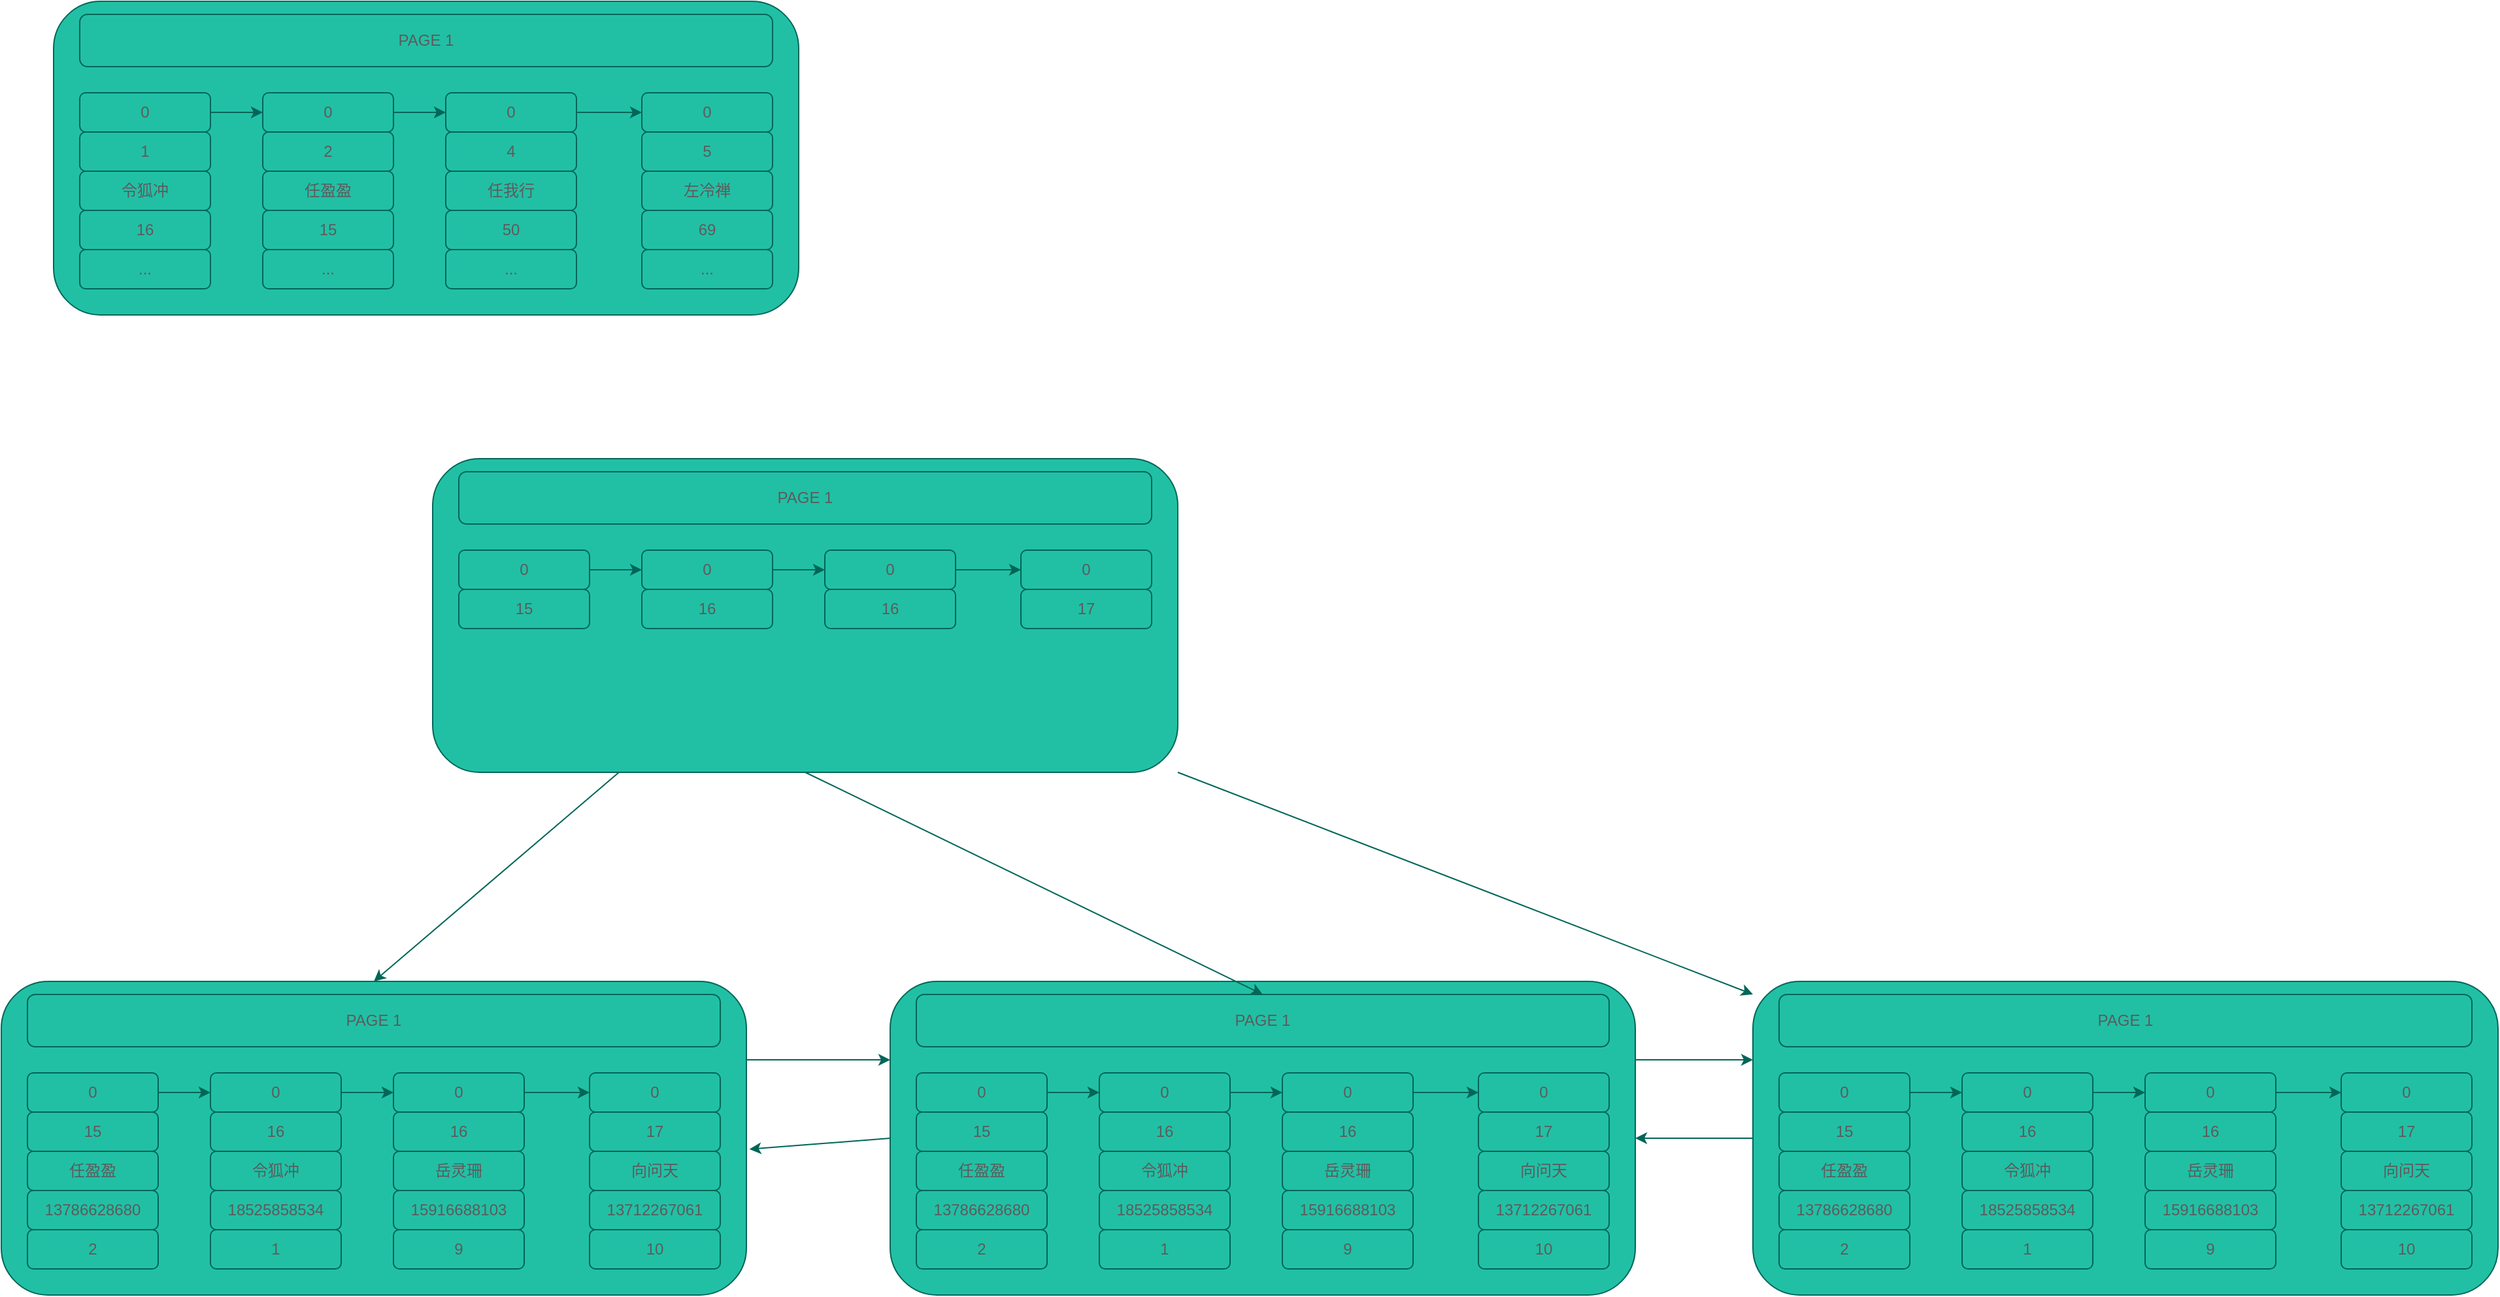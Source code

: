 <mxfile version="17.2.5" type="github">
  <diagram id="bCk3VSjHGXYge5IZA2PI" name="Page-1">
    <mxGraphModel dx="1887" dy="-1429" grid="1" gridSize="10" guides="1" tooltips="1" connect="1" arrows="1" fold="1" page="1" pageScale="1" pageWidth="827" pageHeight="1169" math="0" shadow="0">
      <root>
        <mxCell id="0" />
        <mxCell id="1" parent="0" />
        <mxCell id="YxF6WoEmrUpVOarDnOtX-494" value="" style="rounded=1;whiteSpace=wrap;html=1;fillColor=#21C0A5;strokeColor=#006658;fontColor=#5C5C5C;" vertex="1" parent="1">
          <mxGeometry x="260" y="2380" width="570" height="240" as="geometry" />
        </mxCell>
        <mxCell id="YxF6WoEmrUpVOarDnOtX-495" style="edgeStyle=none;rounded=0;orthogonalLoop=1;jettySize=auto;html=1;exitX=1;exitY=0.5;exitDx=0;exitDy=0;entryX=0;entryY=0.5;entryDx=0;entryDy=0;strokeColor=#006658;fontColor=#5C5C5C;" edge="1" parent="1" source="YxF6WoEmrUpVOarDnOtX-496" target="YxF6WoEmrUpVOarDnOtX-502">
          <mxGeometry relative="1" as="geometry" />
        </mxCell>
        <mxCell id="YxF6WoEmrUpVOarDnOtX-496" value="0" style="rounded=1;whiteSpace=wrap;html=1;fillColor=#21C0A5;strokeColor=#006658;fontColor=#5C5C5C;" vertex="1" parent="1">
          <mxGeometry x="280" y="2450" width="100" height="30" as="geometry" />
        </mxCell>
        <mxCell id="YxF6WoEmrUpVOarDnOtX-497" value="1" style="rounded=1;whiteSpace=wrap;html=1;fillColor=#21C0A5;strokeColor=#006658;fontColor=#5C5C5C;" vertex="1" parent="1">
          <mxGeometry x="280" y="2480" width="100" height="30" as="geometry" />
        </mxCell>
        <mxCell id="YxF6WoEmrUpVOarDnOtX-498" value="令狐冲" style="rounded=1;whiteSpace=wrap;html=1;fillColor=#21C0A5;strokeColor=#006658;fontColor=#5C5C5C;" vertex="1" parent="1">
          <mxGeometry x="280" y="2510" width="100" height="30" as="geometry" />
        </mxCell>
        <mxCell id="YxF6WoEmrUpVOarDnOtX-499" value="16" style="rounded=1;whiteSpace=wrap;html=1;fillColor=#21C0A5;strokeColor=#006658;fontColor=#5C5C5C;" vertex="1" parent="1">
          <mxGeometry x="280" y="2540" width="100" height="30" as="geometry" />
        </mxCell>
        <mxCell id="YxF6WoEmrUpVOarDnOtX-500" value="..." style="rounded=1;whiteSpace=wrap;html=1;fillColor=#21C0A5;strokeColor=#006658;fontColor=#5C5C5C;" vertex="1" parent="1">
          <mxGeometry x="280" y="2570" width="100" height="30" as="geometry" />
        </mxCell>
        <mxCell id="YxF6WoEmrUpVOarDnOtX-501" style="edgeStyle=none;rounded=0;orthogonalLoop=1;jettySize=auto;html=1;exitX=1;exitY=0.5;exitDx=0;exitDy=0;strokeColor=#006658;fontColor=#5C5C5C;" edge="1" parent="1" source="YxF6WoEmrUpVOarDnOtX-502" target="YxF6WoEmrUpVOarDnOtX-508">
          <mxGeometry relative="1" as="geometry" />
        </mxCell>
        <mxCell id="YxF6WoEmrUpVOarDnOtX-502" value="0" style="rounded=1;whiteSpace=wrap;html=1;fillColor=#21C0A5;strokeColor=#006658;fontColor=#5C5C5C;" vertex="1" parent="1">
          <mxGeometry x="420" y="2450" width="100" height="30" as="geometry" />
        </mxCell>
        <mxCell id="YxF6WoEmrUpVOarDnOtX-503" value="2" style="rounded=1;whiteSpace=wrap;html=1;fillColor=#21C0A5;strokeColor=#006658;fontColor=#5C5C5C;" vertex="1" parent="1">
          <mxGeometry x="420" y="2480" width="100" height="30" as="geometry" />
        </mxCell>
        <mxCell id="YxF6WoEmrUpVOarDnOtX-504" value="任盈盈" style="rounded=1;whiteSpace=wrap;html=1;fillColor=#21C0A5;strokeColor=#006658;fontColor=#5C5C5C;" vertex="1" parent="1">
          <mxGeometry x="420" y="2510" width="100" height="30" as="geometry" />
        </mxCell>
        <mxCell id="YxF6WoEmrUpVOarDnOtX-505" value="15" style="rounded=1;whiteSpace=wrap;html=1;fillColor=#21C0A5;strokeColor=#006658;fontColor=#5C5C5C;" vertex="1" parent="1">
          <mxGeometry x="420" y="2540" width="100" height="30" as="geometry" />
        </mxCell>
        <mxCell id="YxF6WoEmrUpVOarDnOtX-506" value="..." style="rounded=1;whiteSpace=wrap;html=1;fillColor=#21C0A5;strokeColor=#006658;fontColor=#5C5C5C;" vertex="1" parent="1">
          <mxGeometry x="420" y="2570" width="100" height="30" as="geometry" />
        </mxCell>
        <mxCell id="YxF6WoEmrUpVOarDnOtX-507" style="edgeStyle=none;rounded=0;orthogonalLoop=1;jettySize=auto;html=1;exitX=1;exitY=0.5;exitDx=0;exitDy=0;entryX=0;entryY=0.5;entryDx=0;entryDy=0;strokeColor=#006658;fontColor=#5C5C5C;" edge="1" parent="1" source="YxF6WoEmrUpVOarDnOtX-508" target="YxF6WoEmrUpVOarDnOtX-513">
          <mxGeometry relative="1" as="geometry" />
        </mxCell>
        <mxCell id="YxF6WoEmrUpVOarDnOtX-508" value="0" style="rounded=1;whiteSpace=wrap;html=1;fillColor=#21C0A5;strokeColor=#006658;fontColor=#5C5C5C;" vertex="1" parent="1">
          <mxGeometry x="560" y="2450" width="100" height="30" as="geometry" />
        </mxCell>
        <mxCell id="YxF6WoEmrUpVOarDnOtX-509" value="4" style="rounded=1;whiteSpace=wrap;html=1;fillColor=#21C0A5;strokeColor=#006658;fontColor=#5C5C5C;" vertex="1" parent="1">
          <mxGeometry x="560" y="2480" width="100" height="30" as="geometry" />
        </mxCell>
        <mxCell id="YxF6WoEmrUpVOarDnOtX-510" value="任我行" style="rounded=1;whiteSpace=wrap;html=1;fillColor=#21C0A5;strokeColor=#006658;fontColor=#5C5C5C;" vertex="1" parent="1">
          <mxGeometry x="560" y="2510" width="100" height="30" as="geometry" />
        </mxCell>
        <mxCell id="YxF6WoEmrUpVOarDnOtX-511" value="50" style="rounded=1;whiteSpace=wrap;html=1;fillColor=#21C0A5;strokeColor=#006658;fontColor=#5C5C5C;" vertex="1" parent="1">
          <mxGeometry x="560" y="2540" width="100" height="30" as="geometry" />
        </mxCell>
        <mxCell id="YxF6WoEmrUpVOarDnOtX-512" value="..." style="rounded=1;whiteSpace=wrap;html=1;fillColor=#21C0A5;strokeColor=#006658;fontColor=#5C5C5C;" vertex="1" parent="1">
          <mxGeometry x="560" y="2570" width="100" height="30" as="geometry" />
        </mxCell>
        <mxCell id="YxF6WoEmrUpVOarDnOtX-513" value="0" style="rounded=1;whiteSpace=wrap;html=1;fillColor=#21C0A5;strokeColor=#006658;fontColor=#5C5C5C;" vertex="1" parent="1">
          <mxGeometry x="710" y="2450" width="100" height="30" as="geometry" />
        </mxCell>
        <mxCell id="YxF6WoEmrUpVOarDnOtX-514" value="5" style="rounded=1;whiteSpace=wrap;html=1;fillColor=#21C0A5;strokeColor=#006658;fontColor=#5C5C5C;" vertex="1" parent="1">
          <mxGeometry x="710" y="2480" width="100" height="30" as="geometry" />
        </mxCell>
        <mxCell id="YxF6WoEmrUpVOarDnOtX-515" value="左冷禅" style="rounded=1;whiteSpace=wrap;html=1;fillColor=#21C0A5;strokeColor=#006658;fontColor=#5C5C5C;" vertex="1" parent="1">
          <mxGeometry x="710" y="2510" width="100" height="30" as="geometry" />
        </mxCell>
        <mxCell id="YxF6WoEmrUpVOarDnOtX-516" value="69" style="rounded=1;whiteSpace=wrap;html=1;fillColor=#21C0A5;strokeColor=#006658;fontColor=#5C5C5C;" vertex="1" parent="1">
          <mxGeometry x="710" y="2540" width="100" height="30" as="geometry" />
        </mxCell>
        <mxCell id="YxF6WoEmrUpVOarDnOtX-517" value="..." style="rounded=1;whiteSpace=wrap;html=1;fillColor=#21C0A5;strokeColor=#006658;fontColor=#5C5C5C;" vertex="1" parent="1">
          <mxGeometry x="710" y="2570" width="100" height="30" as="geometry" />
        </mxCell>
        <mxCell id="YxF6WoEmrUpVOarDnOtX-518" value="PAGE 1" style="rounded=1;whiteSpace=wrap;html=1;fillColor=#21C0A5;strokeColor=#006658;fontColor=#5C5C5C;" vertex="1" parent="1">
          <mxGeometry x="280" y="2390" width="530" height="40" as="geometry" />
        </mxCell>
        <mxCell id="YxF6WoEmrUpVOarDnOtX-594" style="edgeStyle=none;rounded=0;orthogonalLoop=1;jettySize=auto;html=1;exitX=1;exitY=0.25;exitDx=0;exitDy=0;entryX=0;entryY=0.25;entryDx=0;entryDy=0;fontSize=20;strokeColor=#006658;fontColor=#5C5C5C;" edge="1" parent="1" source="YxF6WoEmrUpVOarDnOtX-519" target="YxF6WoEmrUpVOarDnOtX-544">
          <mxGeometry relative="1" as="geometry" />
        </mxCell>
        <mxCell id="YxF6WoEmrUpVOarDnOtX-519" value="" style="rounded=1;whiteSpace=wrap;html=1;fillColor=#21C0A5;strokeColor=#006658;fontColor=#5C5C5C;" vertex="1" parent="1">
          <mxGeometry x="220" y="3130" width="570" height="240" as="geometry" />
        </mxCell>
        <mxCell id="YxF6WoEmrUpVOarDnOtX-520" style="edgeStyle=none;rounded=0;orthogonalLoop=1;jettySize=auto;html=1;exitX=1;exitY=0.5;exitDx=0;exitDy=0;entryX=0;entryY=0.5;entryDx=0;entryDy=0;strokeColor=#006658;fontColor=#5C5C5C;" edge="1" parent="1" source="YxF6WoEmrUpVOarDnOtX-521" target="YxF6WoEmrUpVOarDnOtX-527">
          <mxGeometry relative="1" as="geometry" />
        </mxCell>
        <mxCell id="YxF6WoEmrUpVOarDnOtX-521" value="0" style="rounded=1;whiteSpace=wrap;html=1;fillColor=#21C0A5;strokeColor=#006658;fontColor=#5C5C5C;" vertex="1" parent="1">
          <mxGeometry x="240" y="3200" width="100" height="30" as="geometry" />
        </mxCell>
        <mxCell id="YxF6WoEmrUpVOarDnOtX-522" value="15" style="rounded=1;whiteSpace=wrap;html=1;fillColor=#21C0A5;strokeColor=#006658;fontColor=#5C5C5C;" vertex="1" parent="1">
          <mxGeometry x="240" y="3230" width="100" height="30" as="geometry" />
        </mxCell>
        <mxCell id="YxF6WoEmrUpVOarDnOtX-523" value="任盈盈" style="rounded=1;whiteSpace=wrap;html=1;fillColor=#21C0A5;strokeColor=#006658;fontColor=#5C5C5C;" vertex="1" parent="1">
          <mxGeometry x="240" y="3260" width="100" height="30" as="geometry" />
        </mxCell>
        <mxCell id="YxF6WoEmrUpVOarDnOtX-524" value="13786628680" style="rounded=1;whiteSpace=wrap;html=1;fillColor=#21C0A5;strokeColor=#006658;fontColor=#5C5C5C;" vertex="1" parent="1">
          <mxGeometry x="240" y="3290" width="100" height="30" as="geometry" />
        </mxCell>
        <mxCell id="YxF6WoEmrUpVOarDnOtX-525" value="2" style="rounded=1;whiteSpace=wrap;html=1;fillColor=#21C0A5;strokeColor=#006658;fontColor=#5C5C5C;" vertex="1" parent="1">
          <mxGeometry x="240" y="3320" width="100" height="30" as="geometry" />
        </mxCell>
        <mxCell id="YxF6WoEmrUpVOarDnOtX-526" style="edgeStyle=none;rounded=0;orthogonalLoop=1;jettySize=auto;html=1;exitX=1;exitY=0.5;exitDx=0;exitDy=0;strokeColor=#006658;fontColor=#5C5C5C;" edge="1" parent="1" source="YxF6WoEmrUpVOarDnOtX-527" target="YxF6WoEmrUpVOarDnOtX-533">
          <mxGeometry relative="1" as="geometry" />
        </mxCell>
        <mxCell id="YxF6WoEmrUpVOarDnOtX-527" value="0" style="rounded=1;whiteSpace=wrap;html=1;fillColor=#21C0A5;strokeColor=#006658;fontColor=#5C5C5C;" vertex="1" parent="1">
          <mxGeometry x="380" y="3200" width="100" height="30" as="geometry" />
        </mxCell>
        <mxCell id="YxF6WoEmrUpVOarDnOtX-528" value="16" style="rounded=1;whiteSpace=wrap;html=1;fillColor=#21C0A5;strokeColor=#006658;fontColor=#5C5C5C;" vertex="1" parent="1">
          <mxGeometry x="380" y="3230" width="100" height="30" as="geometry" />
        </mxCell>
        <mxCell id="YxF6WoEmrUpVOarDnOtX-529" value="令狐冲" style="rounded=1;whiteSpace=wrap;html=1;fillColor=#21C0A5;strokeColor=#006658;fontColor=#5C5C5C;" vertex="1" parent="1">
          <mxGeometry x="380" y="3260" width="100" height="30" as="geometry" />
        </mxCell>
        <mxCell id="YxF6WoEmrUpVOarDnOtX-530" value="18525858534" style="rounded=1;whiteSpace=wrap;html=1;fillColor=#21C0A5;strokeColor=#006658;fontColor=#5C5C5C;" vertex="1" parent="1">
          <mxGeometry x="380" y="3290" width="100" height="30" as="geometry" />
        </mxCell>
        <mxCell id="YxF6WoEmrUpVOarDnOtX-531" value="1" style="rounded=1;whiteSpace=wrap;html=1;fillColor=#21C0A5;strokeColor=#006658;fontColor=#5C5C5C;" vertex="1" parent="1">
          <mxGeometry x="380" y="3320" width="100" height="30" as="geometry" />
        </mxCell>
        <mxCell id="YxF6WoEmrUpVOarDnOtX-532" style="edgeStyle=none;rounded=0;orthogonalLoop=1;jettySize=auto;html=1;exitX=1;exitY=0.5;exitDx=0;exitDy=0;entryX=0;entryY=0.5;entryDx=0;entryDy=0;strokeColor=#006658;fontColor=#5C5C5C;" edge="1" parent="1" source="YxF6WoEmrUpVOarDnOtX-533" target="YxF6WoEmrUpVOarDnOtX-538">
          <mxGeometry relative="1" as="geometry" />
        </mxCell>
        <mxCell id="YxF6WoEmrUpVOarDnOtX-533" value="0" style="rounded=1;whiteSpace=wrap;html=1;fillColor=#21C0A5;strokeColor=#006658;fontColor=#5C5C5C;" vertex="1" parent="1">
          <mxGeometry x="520" y="3200" width="100" height="30" as="geometry" />
        </mxCell>
        <mxCell id="YxF6WoEmrUpVOarDnOtX-534" value="16" style="rounded=1;whiteSpace=wrap;html=1;fillColor=#21C0A5;strokeColor=#006658;fontColor=#5C5C5C;" vertex="1" parent="1">
          <mxGeometry x="520" y="3230" width="100" height="30" as="geometry" />
        </mxCell>
        <mxCell id="YxF6WoEmrUpVOarDnOtX-535" value="岳灵珊" style="rounded=1;whiteSpace=wrap;html=1;fillColor=#21C0A5;strokeColor=#006658;fontColor=#5C5C5C;" vertex="1" parent="1">
          <mxGeometry x="520" y="3260" width="100" height="30" as="geometry" />
        </mxCell>
        <mxCell id="YxF6WoEmrUpVOarDnOtX-536" value="15916688103" style="rounded=1;whiteSpace=wrap;html=1;fillColor=#21C0A5;strokeColor=#006658;fontColor=#5C5C5C;" vertex="1" parent="1">
          <mxGeometry x="520" y="3290" width="100" height="30" as="geometry" />
        </mxCell>
        <mxCell id="YxF6WoEmrUpVOarDnOtX-537" value="9" style="rounded=1;whiteSpace=wrap;html=1;fillColor=#21C0A5;strokeColor=#006658;fontColor=#5C5C5C;" vertex="1" parent="1">
          <mxGeometry x="520" y="3320" width="100" height="30" as="geometry" />
        </mxCell>
        <mxCell id="YxF6WoEmrUpVOarDnOtX-538" value="0" style="rounded=1;whiteSpace=wrap;html=1;fillColor=#21C0A5;strokeColor=#006658;fontColor=#5C5C5C;" vertex="1" parent="1">
          <mxGeometry x="670" y="3200" width="100" height="30" as="geometry" />
        </mxCell>
        <mxCell id="YxF6WoEmrUpVOarDnOtX-539" value="17" style="rounded=1;whiteSpace=wrap;html=1;fillColor=#21C0A5;strokeColor=#006658;fontColor=#5C5C5C;" vertex="1" parent="1">
          <mxGeometry x="670" y="3230" width="100" height="30" as="geometry" />
        </mxCell>
        <mxCell id="YxF6WoEmrUpVOarDnOtX-540" value="向问天" style="rounded=1;whiteSpace=wrap;html=1;fillColor=#21C0A5;strokeColor=#006658;fontColor=#5C5C5C;" vertex="1" parent="1">
          <mxGeometry x="670" y="3260" width="100" height="30" as="geometry" />
        </mxCell>
        <mxCell id="YxF6WoEmrUpVOarDnOtX-541" value="13712267061" style="rounded=1;whiteSpace=wrap;html=1;fillColor=#21C0A5;strokeColor=#006658;fontColor=#5C5C5C;" vertex="1" parent="1">
          <mxGeometry x="670" y="3290" width="100" height="30" as="geometry" />
        </mxCell>
        <mxCell id="YxF6WoEmrUpVOarDnOtX-542" value="10" style="rounded=1;whiteSpace=wrap;html=1;fillColor=#21C0A5;strokeColor=#006658;fontColor=#5C5C5C;" vertex="1" parent="1">
          <mxGeometry x="670" y="3320" width="100" height="30" as="geometry" />
        </mxCell>
        <mxCell id="YxF6WoEmrUpVOarDnOtX-543" value="PAGE 1" style="rounded=1;whiteSpace=wrap;html=1;fillColor=#21C0A5;strokeColor=#006658;fontColor=#5C5C5C;" vertex="1" parent="1">
          <mxGeometry x="240" y="3140" width="530" height="40" as="geometry" />
        </mxCell>
        <mxCell id="YxF6WoEmrUpVOarDnOtX-595" style="edgeStyle=none;rounded=0;orthogonalLoop=1;jettySize=auto;html=1;exitX=0;exitY=0.5;exitDx=0;exitDy=0;entryX=1.004;entryY=0.535;entryDx=0;entryDy=0;entryPerimeter=0;fontSize=20;strokeColor=#006658;fontColor=#5C5C5C;" edge="1" parent="1" source="YxF6WoEmrUpVOarDnOtX-544" target="YxF6WoEmrUpVOarDnOtX-519">
          <mxGeometry relative="1" as="geometry" />
        </mxCell>
        <mxCell id="YxF6WoEmrUpVOarDnOtX-596" style="edgeStyle=none;rounded=0;orthogonalLoop=1;jettySize=auto;html=1;exitX=1;exitY=0.25;exitDx=0;exitDy=0;entryX=0;entryY=0.25;entryDx=0;entryDy=0;fontSize=20;strokeColor=#006658;fontColor=#5C5C5C;" edge="1" parent="1" source="YxF6WoEmrUpVOarDnOtX-544" target="YxF6WoEmrUpVOarDnOtX-569">
          <mxGeometry relative="1" as="geometry" />
        </mxCell>
        <mxCell id="YxF6WoEmrUpVOarDnOtX-544" value="" style="rounded=1;whiteSpace=wrap;html=1;fillColor=#21C0A5;strokeColor=#006658;fontColor=#5C5C5C;" vertex="1" parent="1">
          <mxGeometry x="900" y="3130" width="570" height="240" as="geometry" />
        </mxCell>
        <mxCell id="YxF6WoEmrUpVOarDnOtX-545" style="edgeStyle=none;rounded=0;orthogonalLoop=1;jettySize=auto;html=1;exitX=1;exitY=0.5;exitDx=0;exitDy=0;entryX=0;entryY=0.5;entryDx=0;entryDy=0;strokeColor=#006658;fontColor=#5C5C5C;" edge="1" parent="1" source="YxF6WoEmrUpVOarDnOtX-546" target="YxF6WoEmrUpVOarDnOtX-552">
          <mxGeometry relative="1" as="geometry" />
        </mxCell>
        <mxCell id="YxF6WoEmrUpVOarDnOtX-546" value="0" style="rounded=1;whiteSpace=wrap;html=1;fillColor=#21C0A5;strokeColor=#006658;fontColor=#5C5C5C;" vertex="1" parent="1">
          <mxGeometry x="920" y="3200" width="100" height="30" as="geometry" />
        </mxCell>
        <mxCell id="YxF6WoEmrUpVOarDnOtX-547" value="15" style="rounded=1;whiteSpace=wrap;html=1;fillColor=#21C0A5;strokeColor=#006658;fontColor=#5C5C5C;" vertex="1" parent="1">
          <mxGeometry x="920" y="3230" width="100" height="30" as="geometry" />
        </mxCell>
        <mxCell id="YxF6WoEmrUpVOarDnOtX-548" value="任盈盈" style="rounded=1;whiteSpace=wrap;html=1;fillColor=#21C0A5;strokeColor=#006658;fontColor=#5C5C5C;" vertex="1" parent="1">
          <mxGeometry x="920" y="3260" width="100" height="30" as="geometry" />
        </mxCell>
        <mxCell id="YxF6WoEmrUpVOarDnOtX-549" value="13786628680" style="rounded=1;whiteSpace=wrap;html=1;fillColor=#21C0A5;strokeColor=#006658;fontColor=#5C5C5C;" vertex="1" parent="1">
          <mxGeometry x="920" y="3290" width="100" height="30" as="geometry" />
        </mxCell>
        <mxCell id="YxF6WoEmrUpVOarDnOtX-550" value="2" style="rounded=1;whiteSpace=wrap;html=1;fillColor=#21C0A5;strokeColor=#006658;fontColor=#5C5C5C;" vertex="1" parent="1">
          <mxGeometry x="920" y="3320" width="100" height="30" as="geometry" />
        </mxCell>
        <mxCell id="YxF6WoEmrUpVOarDnOtX-551" style="edgeStyle=none;rounded=0;orthogonalLoop=1;jettySize=auto;html=1;exitX=1;exitY=0.5;exitDx=0;exitDy=0;strokeColor=#006658;fontColor=#5C5C5C;" edge="1" parent="1" source="YxF6WoEmrUpVOarDnOtX-552" target="YxF6WoEmrUpVOarDnOtX-558">
          <mxGeometry relative="1" as="geometry" />
        </mxCell>
        <mxCell id="YxF6WoEmrUpVOarDnOtX-552" value="0" style="rounded=1;whiteSpace=wrap;html=1;fillColor=#21C0A5;strokeColor=#006658;fontColor=#5C5C5C;" vertex="1" parent="1">
          <mxGeometry x="1060" y="3200" width="100" height="30" as="geometry" />
        </mxCell>
        <mxCell id="YxF6WoEmrUpVOarDnOtX-553" value="16" style="rounded=1;whiteSpace=wrap;html=1;fillColor=#21C0A5;strokeColor=#006658;fontColor=#5C5C5C;" vertex="1" parent="1">
          <mxGeometry x="1060" y="3230" width="100" height="30" as="geometry" />
        </mxCell>
        <mxCell id="YxF6WoEmrUpVOarDnOtX-554" value="令狐冲" style="rounded=1;whiteSpace=wrap;html=1;fillColor=#21C0A5;strokeColor=#006658;fontColor=#5C5C5C;" vertex="1" parent="1">
          <mxGeometry x="1060" y="3260" width="100" height="30" as="geometry" />
        </mxCell>
        <mxCell id="YxF6WoEmrUpVOarDnOtX-555" value="18525858534" style="rounded=1;whiteSpace=wrap;html=1;fillColor=#21C0A5;strokeColor=#006658;fontColor=#5C5C5C;" vertex="1" parent="1">
          <mxGeometry x="1060" y="3290" width="100" height="30" as="geometry" />
        </mxCell>
        <mxCell id="YxF6WoEmrUpVOarDnOtX-556" value="1" style="rounded=1;whiteSpace=wrap;html=1;fillColor=#21C0A5;strokeColor=#006658;fontColor=#5C5C5C;" vertex="1" parent="1">
          <mxGeometry x="1060" y="3320" width="100" height="30" as="geometry" />
        </mxCell>
        <mxCell id="YxF6WoEmrUpVOarDnOtX-557" style="edgeStyle=none;rounded=0;orthogonalLoop=1;jettySize=auto;html=1;exitX=1;exitY=0.5;exitDx=0;exitDy=0;entryX=0;entryY=0.5;entryDx=0;entryDy=0;strokeColor=#006658;fontColor=#5C5C5C;" edge="1" parent="1" source="YxF6WoEmrUpVOarDnOtX-558" target="YxF6WoEmrUpVOarDnOtX-563">
          <mxGeometry relative="1" as="geometry" />
        </mxCell>
        <mxCell id="YxF6WoEmrUpVOarDnOtX-558" value="0" style="rounded=1;whiteSpace=wrap;html=1;fillColor=#21C0A5;strokeColor=#006658;fontColor=#5C5C5C;" vertex="1" parent="1">
          <mxGeometry x="1200" y="3200" width="100" height="30" as="geometry" />
        </mxCell>
        <mxCell id="YxF6WoEmrUpVOarDnOtX-559" value="16" style="rounded=1;whiteSpace=wrap;html=1;fillColor=#21C0A5;strokeColor=#006658;fontColor=#5C5C5C;" vertex="1" parent="1">
          <mxGeometry x="1200" y="3230" width="100" height="30" as="geometry" />
        </mxCell>
        <mxCell id="YxF6WoEmrUpVOarDnOtX-560" value="岳灵珊" style="rounded=1;whiteSpace=wrap;html=1;fillColor=#21C0A5;strokeColor=#006658;fontColor=#5C5C5C;" vertex="1" parent="1">
          <mxGeometry x="1200" y="3260" width="100" height="30" as="geometry" />
        </mxCell>
        <mxCell id="YxF6WoEmrUpVOarDnOtX-561" value="15916688103" style="rounded=1;whiteSpace=wrap;html=1;fillColor=#21C0A5;strokeColor=#006658;fontColor=#5C5C5C;" vertex="1" parent="1">
          <mxGeometry x="1200" y="3290" width="100" height="30" as="geometry" />
        </mxCell>
        <mxCell id="YxF6WoEmrUpVOarDnOtX-562" value="9" style="rounded=1;whiteSpace=wrap;html=1;fillColor=#21C0A5;strokeColor=#006658;fontColor=#5C5C5C;" vertex="1" parent="1">
          <mxGeometry x="1200" y="3320" width="100" height="30" as="geometry" />
        </mxCell>
        <mxCell id="YxF6WoEmrUpVOarDnOtX-563" value="0" style="rounded=1;whiteSpace=wrap;html=1;fillColor=#21C0A5;strokeColor=#006658;fontColor=#5C5C5C;" vertex="1" parent="1">
          <mxGeometry x="1350" y="3200" width="100" height="30" as="geometry" />
        </mxCell>
        <mxCell id="YxF6WoEmrUpVOarDnOtX-564" value="17" style="rounded=1;whiteSpace=wrap;html=1;fillColor=#21C0A5;strokeColor=#006658;fontColor=#5C5C5C;" vertex="1" parent="1">
          <mxGeometry x="1350" y="3230" width="100" height="30" as="geometry" />
        </mxCell>
        <mxCell id="YxF6WoEmrUpVOarDnOtX-565" value="向问天" style="rounded=1;whiteSpace=wrap;html=1;fillColor=#21C0A5;strokeColor=#006658;fontColor=#5C5C5C;" vertex="1" parent="1">
          <mxGeometry x="1350" y="3260" width="100" height="30" as="geometry" />
        </mxCell>
        <mxCell id="YxF6WoEmrUpVOarDnOtX-566" value="13712267061" style="rounded=1;whiteSpace=wrap;html=1;fillColor=#21C0A5;strokeColor=#006658;fontColor=#5C5C5C;" vertex="1" parent="1">
          <mxGeometry x="1350" y="3290" width="100" height="30" as="geometry" />
        </mxCell>
        <mxCell id="YxF6WoEmrUpVOarDnOtX-567" value="10" style="rounded=1;whiteSpace=wrap;html=1;fillColor=#21C0A5;strokeColor=#006658;fontColor=#5C5C5C;" vertex="1" parent="1">
          <mxGeometry x="1350" y="3320" width="100" height="30" as="geometry" />
        </mxCell>
        <mxCell id="YxF6WoEmrUpVOarDnOtX-568" value="PAGE 1" style="rounded=1;whiteSpace=wrap;html=1;fillColor=#21C0A5;strokeColor=#006658;fontColor=#5C5C5C;" vertex="1" parent="1">
          <mxGeometry x="920" y="3140" width="530" height="40" as="geometry" />
        </mxCell>
        <mxCell id="YxF6WoEmrUpVOarDnOtX-597" style="edgeStyle=none;rounded=0;orthogonalLoop=1;jettySize=auto;html=1;exitX=0;exitY=0.5;exitDx=0;exitDy=0;entryX=1;entryY=0.5;entryDx=0;entryDy=0;fontSize=20;strokeColor=#006658;fontColor=#5C5C5C;" edge="1" parent="1" source="YxF6WoEmrUpVOarDnOtX-569" target="YxF6WoEmrUpVOarDnOtX-544">
          <mxGeometry relative="1" as="geometry" />
        </mxCell>
        <mxCell id="YxF6WoEmrUpVOarDnOtX-569" value="" style="rounded=1;whiteSpace=wrap;html=1;fillColor=#21C0A5;strokeColor=#006658;fontColor=#5C5C5C;" vertex="1" parent="1">
          <mxGeometry x="1560" y="3130" width="570" height="240" as="geometry" />
        </mxCell>
        <mxCell id="YxF6WoEmrUpVOarDnOtX-570" style="edgeStyle=none;rounded=0;orthogonalLoop=1;jettySize=auto;html=1;exitX=1;exitY=0.5;exitDx=0;exitDy=0;entryX=0;entryY=0.5;entryDx=0;entryDy=0;strokeColor=#006658;fontColor=#5C5C5C;" edge="1" parent="1" source="YxF6WoEmrUpVOarDnOtX-571" target="YxF6WoEmrUpVOarDnOtX-577">
          <mxGeometry relative="1" as="geometry" />
        </mxCell>
        <mxCell id="YxF6WoEmrUpVOarDnOtX-571" value="0" style="rounded=1;whiteSpace=wrap;html=1;fillColor=#21C0A5;strokeColor=#006658;fontColor=#5C5C5C;" vertex="1" parent="1">
          <mxGeometry x="1580" y="3200" width="100" height="30" as="geometry" />
        </mxCell>
        <mxCell id="YxF6WoEmrUpVOarDnOtX-572" value="15" style="rounded=1;whiteSpace=wrap;html=1;fillColor=#21C0A5;strokeColor=#006658;fontColor=#5C5C5C;" vertex="1" parent="1">
          <mxGeometry x="1580" y="3230" width="100" height="30" as="geometry" />
        </mxCell>
        <mxCell id="YxF6WoEmrUpVOarDnOtX-573" value="任盈盈" style="rounded=1;whiteSpace=wrap;html=1;fillColor=#21C0A5;strokeColor=#006658;fontColor=#5C5C5C;" vertex="1" parent="1">
          <mxGeometry x="1580" y="3260" width="100" height="30" as="geometry" />
        </mxCell>
        <mxCell id="YxF6WoEmrUpVOarDnOtX-574" value="13786628680" style="rounded=1;whiteSpace=wrap;html=1;fillColor=#21C0A5;strokeColor=#006658;fontColor=#5C5C5C;" vertex="1" parent="1">
          <mxGeometry x="1580" y="3290" width="100" height="30" as="geometry" />
        </mxCell>
        <mxCell id="YxF6WoEmrUpVOarDnOtX-575" value="2" style="rounded=1;whiteSpace=wrap;html=1;fillColor=#21C0A5;strokeColor=#006658;fontColor=#5C5C5C;" vertex="1" parent="1">
          <mxGeometry x="1580" y="3320" width="100" height="30" as="geometry" />
        </mxCell>
        <mxCell id="YxF6WoEmrUpVOarDnOtX-576" style="edgeStyle=none;rounded=0;orthogonalLoop=1;jettySize=auto;html=1;exitX=1;exitY=0.5;exitDx=0;exitDy=0;strokeColor=#006658;fontColor=#5C5C5C;" edge="1" parent="1" source="YxF6WoEmrUpVOarDnOtX-577" target="YxF6WoEmrUpVOarDnOtX-583">
          <mxGeometry relative="1" as="geometry" />
        </mxCell>
        <mxCell id="YxF6WoEmrUpVOarDnOtX-577" value="0" style="rounded=1;whiteSpace=wrap;html=1;fillColor=#21C0A5;strokeColor=#006658;fontColor=#5C5C5C;" vertex="1" parent="1">
          <mxGeometry x="1720" y="3200" width="100" height="30" as="geometry" />
        </mxCell>
        <mxCell id="YxF6WoEmrUpVOarDnOtX-578" value="16" style="rounded=1;whiteSpace=wrap;html=1;fillColor=#21C0A5;strokeColor=#006658;fontColor=#5C5C5C;" vertex="1" parent="1">
          <mxGeometry x="1720" y="3230" width="100" height="30" as="geometry" />
        </mxCell>
        <mxCell id="YxF6WoEmrUpVOarDnOtX-579" value="令狐冲" style="rounded=1;whiteSpace=wrap;html=1;fillColor=#21C0A5;strokeColor=#006658;fontColor=#5C5C5C;" vertex="1" parent="1">
          <mxGeometry x="1720" y="3260" width="100" height="30" as="geometry" />
        </mxCell>
        <mxCell id="YxF6WoEmrUpVOarDnOtX-580" value="18525858534" style="rounded=1;whiteSpace=wrap;html=1;fillColor=#21C0A5;strokeColor=#006658;fontColor=#5C5C5C;" vertex="1" parent="1">
          <mxGeometry x="1720" y="3290" width="100" height="30" as="geometry" />
        </mxCell>
        <mxCell id="YxF6WoEmrUpVOarDnOtX-581" value="1" style="rounded=1;whiteSpace=wrap;html=1;fillColor=#21C0A5;strokeColor=#006658;fontColor=#5C5C5C;" vertex="1" parent="1">
          <mxGeometry x="1720" y="3320" width="100" height="30" as="geometry" />
        </mxCell>
        <mxCell id="YxF6WoEmrUpVOarDnOtX-582" style="edgeStyle=none;rounded=0;orthogonalLoop=1;jettySize=auto;html=1;exitX=1;exitY=0.5;exitDx=0;exitDy=0;entryX=0;entryY=0.5;entryDx=0;entryDy=0;strokeColor=#006658;fontColor=#5C5C5C;" edge="1" parent="1" source="YxF6WoEmrUpVOarDnOtX-583" target="YxF6WoEmrUpVOarDnOtX-588">
          <mxGeometry relative="1" as="geometry" />
        </mxCell>
        <mxCell id="YxF6WoEmrUpVOarDnOtX-583" value="0" style="rounded=1;whiteSpace=wrap;html=1;fillColor=#21C0A5;strokeColor=#006658;fontColor=#5C5C5C;" vertex="1" parent="1">
          <mxGeometry x="1860" y="3200" width="100" height="30" as="geometry" />
        </mxCell>
        <mxCell id="YxF6WoEmrUpVOarDnOtX-584" value="16" style="rounded=1;whiteSpace=wrap;html=1;fillColor=#21C0A5;strokeColor=#006658;fontColor=#5C5C5C;" vertex="1" parent="1">
          <mxGeometry x="1860" y="3230" width="100" height="30" as="geometry" />
        </mxCell>
        <mxCell id="YxF6WoEmrUpVOarDnOtX-585" value="岳灵珊" style="rounded=1;whiteSpace=wrap;html=1;fillColor=#21C0A5;strokeColor=#006658;fontColor=#5C5C5C;" vertex="1" parent="1">
          <mxGeometry x="1860" y="3260" width="100" height="30" as="geometry" />
        </mxCell>
        <mxCell id="YxF6WoEmrUpVOarDnOtX-586" value="15916688103" style="rounded=1;whiteSpace=wrap;html=1;fillColor=#21C0A5;strokeColor=#006658;fontColor=#5C5C5C;" vertex="1" parent="1">
          <mxGeometry x="1860" y="3290" width="100" height="30" as="geometry" />
        </mxCell>
        <mxCell id="YxF6WoEmrUpVOarDnOtX-587" value="9" style="rounded=1;whiteSpace=wrap;html=1;fillColor=#21C0A5;strokeColor=#006658;fontColor=#5C5C5C;" vertex="1" parent="1">
          <mxGeometry x="1860" y="3320" width="100" height="30" as="geometry" />
        </mxCell>
        <mxCell id="YxF6WoEmrUpVOarDnOtX-588" value="0" style="rounded=1;whiteSpace=wrap;html=1;fillColor=#21C0A5;strokeColor=#006658;fontColor=#5C5C5C;" vertex="1" parent="1">
          <mxGeometry x="2010" y="3200" width="100" height="30" as="geometry" />
        </mxCell>
        <mxCell id="YxF6WoEmrUpVOarDnOtX-589" value="17" style="rounded=1;whiteSpace=wrap;html=1;fillColor=#21C0A5;strokeColor=#006658;fontColor=#5C5C5C;" vertex="1" parent="1">
          <mxGeometry x="2010" y="3230" width="100" height="30" as="geometry" />
        </mxCell>
        <mxCell id="YxF6WoEmrUpVOarDnOtX-590" value="向问天" style="rounded=1;whiteSpace=wrap;html=1;fillColor=#21C0A5;strokeColor=#006658;fontColor=#5C5C5C;" vertex="1" parent="1">
          <mxGeometry x="2010" y="3260" width="100" height="30" as="geometry" />
        </mxCell>
        <mxCell id="YxF6WoEmrUpVOarDnOtX-591" value="13712267061" style="rounded=1;whiteSpace=wrap;html=1;fillColor=#21C0A5;strokeColor=#006658;fontColor=#5C5C5C;" vertex="1" parent="1">
          <mxGeometry x="2010" y="3290" width="100" height="30" as="geometry" />
        </mxCell>
        <mxCell id="YxF6WoEmrUpVOarDnOtX-592" value="10" style="rounded=1;whiteSpace=wrap;html=1;fillColor=#21C0A5;strokeColor=#006658;fontColor=#5C5C5C;" vertex="1" parent="1">
          <mxGeometry x="2010" y="3320" width="100" height="30" as="geometry" />
        </mxCell>
        <mxCell id="YxF6WoEmrUpVOarDnOtX-593" value="PAGE 1" style="rounded=1;whiteSpace=wrap;html=1;fillColor=#21C0A5;strokeColor=#006658;fontColor=#5C5C5C;" vertex="1" parent="1">
          <mxGeometry x="1580" y="3140" width="530" height="40" as="geometry" />
        </mxCell>
        <mxCell id="YxF6WoEmrUpVOarDnOtX-648" style="rounded=1;sketch=0;orthogonalLoop=1;jettySize=auto;html=1;exitX=0.25;exitY=1;exitDx=0;exitDy=0;entryX=0.5;entryY=0;entryDx=0;entryDy=0;fontColor=#5C5C5C;strokeColor=#006658;fillColor=#21C0A5;" edge="1" parent="1" source="YxF6WoEmrUpVOarDnOtX-598" target="YxF6WoEmrUpVOarDnOtX-519">
          <mxGeometry relative="1" as="geometry" />
        </mxCell>
        <mxCell id="YxF6WoEmrUpVOarDnOtX-649" style="edgeStyle=none;rounded=1;sketch=0;orthogonalLoop=1;jettySize=auto;html=1;exitX=0.5;exitY=1;exitDx=0;exitDy=0;entryX=0.5;entryY=0;entryDx=0;entryDy=0;fontColor=#5C5C5C;strokeColor=#006658;fillColor=#21C0A5;" edge="1" parent="1" source="YxF6WoEmrUpVOarDnOtX-598" target="YxF6WoEmrUpVOarDnOtX-568">
          <mxGeometry relative="1" as="geometry" />
        </mxCell>
        <mxCell id="YxF6WoEmrUpVOarDnOtX-650" style="edgeStyle=none;rounded=1;sketch=0;orthogonalLoop=1;jettySize=auto;html=1;exitX=1;exitY=1;exitDx=0;exitDy=0;fontColor=#5C5C5C;strokeColor=#006658;fillColor=#21C0A5;" edge="1" parent="1" source="YxF6WoEmrUpVOarDnOtX-598" target="YxF6WoEmrUpVOarDnOtX-569">
          <mxGeometry relative="1" as="geometry" />
        </mxCell>
        <mxCell id="YxF6WoEmrUpVOarDnOtX-598" value="" style="rounded=1;whiteSpace=wrap;html=1;fillColor=#21C0A5;strokeColor=#006658;fontColor=#5C5C5C;" vertex="1" parent="1">
          <mxGeometry x="550" y="2730" width="570" height="240" as="geometry" />
        </mxCell>
        <mxCell id="YxF6WoEmrUpVOarDnOtX-599" style="edgeStyle=none;rounded=0;orthogonalLoop=1;jettySize=auto;html=1;exitX=1;exitY=0.5;exitDx=0;exitDy=0;entryX=0;entryY=0.5;entryDx=0;entryDy=0;strokeColor=#006658;fontColor=#5C5C5C;" edge="1" parent="1" source="YxF6WoEmrUpVOarDnOtX-600" target="YxF6WoEmrUpVOarDnOtX-606">
          <mxGeometry relative="1" as="geometry" />
        </mxCell>
        <mxCell id="YxF6WoEmrUpVOarDnOtX-600" value="0" style="rounded=1;whiteSpace=wrap;html=1;fillColor=#21C0A5;strokeColor=#006658;fontColor=#5C5C5C;" vertex="1" parent="1">
          <mxGeometry x="570" y="2800" width="100" height="30" as="geometry" />
        </mxCell>
        <mxCell id="YxF6WoEmrUpVOarDnOtX-601" value="15" style="rounded=1;whiteSpace=wrap;html=1;fillColor=#21C0A5;strokeColor=#006658;fontColor=#5C5C5C;" vertex="1" parent="1">
          <mxGeometry x="570" y="2830" width="100" height="30" as="geometry" />
        </mxCell>
        <mxCell id="YxF6WoEmrUpVOarDnOtX-605" style="edgeStyle=none;rounded=0;orthogonalLoop=1;jettySize=auto;html=1;exitX=1;exitY=0.5;exitDx=0;exitDy=0;strokeColor=#006658;fontColor=#5C5C5C;" edge="1" parent="1" source="YxF6WoEmrUpVOarDnOtX-606" target="YxF6WoEmrUpVOarDnOtX-612">
          <mxGeometry relative="1" as="geometry" />
        </mxCell>
        <mxCell id="YxF6WoEmrUpVOarDnOtX-606" value="0" style="rounded=1;whiteSpace=wrap;html=1;fillColor=#21C0A5;strokeColor=#006658;fontColor=#5C5C5C;" vertex="1" parent="1">
          <mxGeometry x="710" y="2800" width="100" height="30" as="geometry" />
        </mxCell>
        <mxCell id="YxF6WoEmrUpVOarDnOtX-607" value="16" style="rounded=1;whiteSpace=wrap;html=1;fillColor=#21C0A5;strokeColor=#006658;fontColor=#5C5C5C;" vertex="1" parent="1">
          <mxGeometry x="710" y="2830" width="100" height="30" as="geometry" />
        </mxCell>
        <mxCell id="YxF6WoEmrUpVOarDnOtX-611" style="edgeStyle=none;rounded=0;orthogonalLoop=1;jettySize=auto;html=1;exitX=1;exitY=0.5;exitDx=0;exitDy=0;entryX=0;entryY=0.5;entryDx=0;entryDy=0;strokeColor=#006658;fontColor=#5C5C5C;" edge="1" parent="1" source="YxF6WoEmrUpVOarDnOtX-612" target="YxF6WoEmrUpVOarDnOtX-617">
          <mxGeometry relative="1" as="geometry" />
        </mxCell>
        <mxCell id="YxF6WoEmrUpVOarDnOtX-612" value="0" style="rounded=1;whiteSpace=wrap;html=1;fillColor=#21C0A5;strokeColor=#006658;fontColor=#5C5C5C;" vertex="1" parent="1">
          <mxGeometry x="850" y="2800" width="100" height="30" as="geometry" />
        </mxCell>
        <mxCell id="YxF6WoEmrUpVOarDnOtX-613" value="16" style="rounded=1;whiteSpace=wrap;html=1;fillColor=#21C0A5;strokeColor=#006658;fontColor=#5C5C5C;" vertex="1" parent="1">
          <mxGeometry x="850" y="2830" width="100" height="30" as="geometry" />
        </mxCell>
        <mxCell id="YxF6WoEmrUpVOarDnOtX-617" value="0" style="rounded=1;whiteSpace=wrap;html=1;fillColor=#21C0A5;strokeColor=#006658;fontColor=#5C5C5C;" vertex="1" parent="1">
          <mxGeometry x="1000" y="2800" width="100" height="30" as="geometry" />
        </mxCell>
        <mxCell id="YxF6WoEmrUpVOarDnOtX-618" value="17" style="rounded=1;whiteSpace=wrap;html=1;fillColor=#21C0A5;strokeColor=#006658;fontColor=#5C5C5C;" vertex="1" parent="1">
          <mxGeometry x="1000" y="2830" width="100" height="30" as="geometry" />
        </mxCell>
        <mxCell id="YxF6WoEmrUpVOarDnOtX-622" value="PAGE 1" style="rounded=1;whiteSpace=wrap;html=1;fillColor=#21C0A5;strokeColor=#006658;fontColor=#5C5C5C;" vertex="1" parent="1">
          <mxGeometry x="570" y="2740" width="530" height="40" as="geometry" />
        </mxCell>
      </root>
    </mxGraphModel>
  </diagram>
</mxfile>
